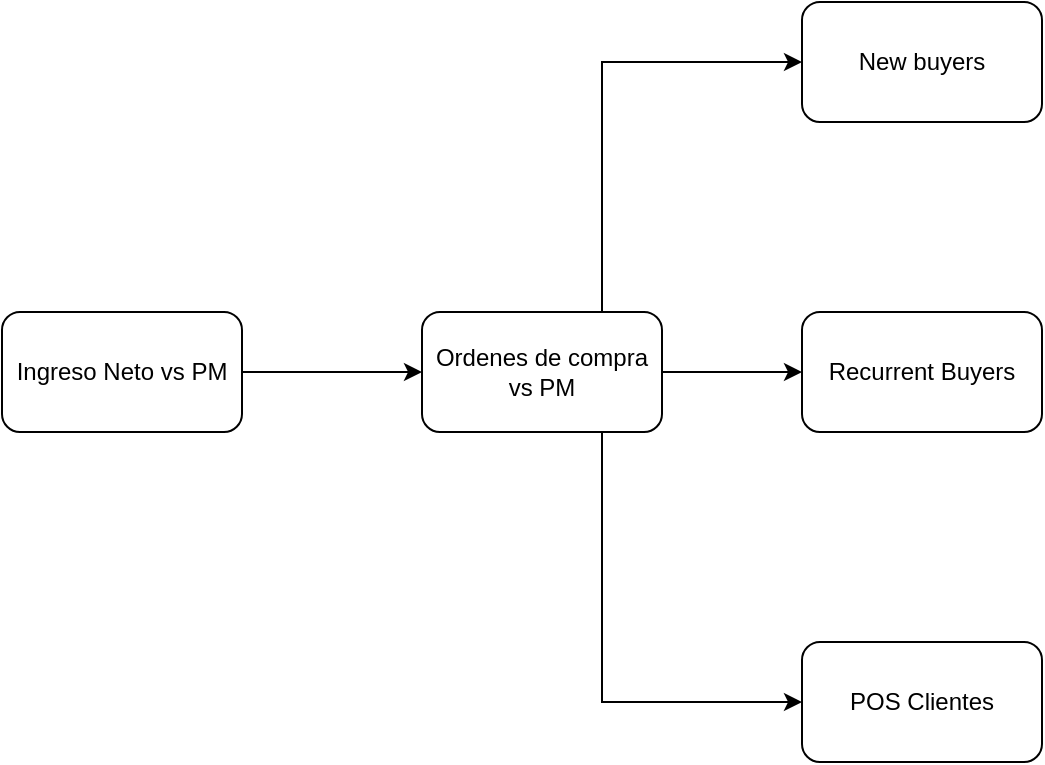 <mxfile version="27.0.9">
  <diagram name="Page-1" id="PjmBxSnyQkSnfbC_tVtb">
    <mxGraphModel dx="1665" dy="785" grid="1" gridSize="10" guides="1" tooltips="1" connect="1" arrows="1" fold="1" page="1" pageScale="1" pageWidth="1100" pageHeight="850" math="0" shadow="0">
      <root>
        <mxCell id="0" />
        <mxCell id="1" parent="0" />
        <mxCell id="aTSqrQptcaVGD0hUVj6n-9" style="edgeStyle=orthogonalEdgeStyle;rounded=0;orthogonalLoop=1;jettySize=auto;html=1;exitX=1;exitY=0.5;exitDx=0;exitDy=0;" edge="1" parent="1" source="aTSqrQptcaVGD0hUVj6n-1" target="aTSqrQptcaVGD0hUVj6n-2">
          <mxGeometry relative="1" as="geometry" />
        </mxCell>
        <mxCell id="aTSqrQptcaVGD0hUVj6n-1" value="Ingreso Neto vs PM" style="rounded=1;whiteSpace=wrap;html=1;" vertex="1" parent="1">
          <mxGeometry x="120" y="395" width="120" height="60" as="geometry" />
        </mxCell>
        <mxCell id="aTSqrQptcaVGD0hUVj6n-10" style="edgeStyle=orthogonalEdgeStyle;rounded=0;orthogonalLoop=1;jettySize=auto;html=1;exitX=1;exitY=0.5;exitDx=0;exitDy=0;" edge="1" parent="1" source="aTSqrQptcaVGD0hUVj6n-2" target="aTSqrQptcaVGD0hUVj6n-4">
          <mxGeometry relative="1" as="geometry" />
        </mxCell>
        <mxCell id="aTSqrQptcaVGD0hUVj6n-11" style="edgeStyle=orthogonalEdgeStyle;rounded=0;orthogonalLoop=1;jettySize=auto;html=1;exitX=0.75;exitY=0;exitDx=0;exitDy=0;entryX=0;entryY=0.5;entryDx=0;entryDy=0;" edge="1" parent="1" source="aTSqrQptcaVGD0hUVj6n-2" target="aTSqrQptcaVGD0hUVj6n-3">
          <mxGeometry relative="1" as="geometry" />
        </mxCell>
        <mxCell id="aTSqrQptcaVGD0hUVj6n-12" style="edgeStyle=orthogonalEdgeStyle;rounded=0;orthogonalLoop=1;jettySize=auto;html=1;exitX=0.75;exitY=1;exitDx=0;exitDy=0;entryX=0;entryY=0.5;entryDx=0;entryDy=0;" edge="1" parent="1" source="aTSqrQptcaVGD0hUVj6n-2" target="aTSqrQptcaVGD0hUVj6n-5">
          <mxGeometry relative="1" as="geometry" />
        </mxCell>
        <mxCell id="aTSqrQptcaVGD0hUVj6n-2" value="Ordenes de compra vs PM" style="rounded=1;whiteSpace=wrap;html=1;" vertex="1" parent="1">
          <mxGeometry x="330" y="395" width="120" height="60" as="geometry" />
        </mxCell>
        <mxCell id="aTSqrQptcaVGD0hUVj6n-3" value="New buyers" style="rounded=1;whiteSpace=wrap;html=1;" vertex="1" parent="1">
          <mxGeometry x="520" y="240" width="120" height="60" as="geometry" />
        </mxCell>
        <mxCell id="aTSqrQptcaVGD0hUVj6n-4" value="Recurrent Buyers" style="rounded=1;whiteSpace=wrap;html=1;" vertex="1" parent="1">
          <mxGeometry x="520" y="395" width="120" height="60" as="geometry" />
        </mxCell>
        <mxCell id="aTSqrQptcaVGD0hUVj6n-5" value="POS Clientes" style="rounded=1;whiteSpace=wrap;html=1;" vertex="1" parent="1">
          <mxGeometry x="520" y="560" width="120" height="60" as="geometry" />
        </mxCell>
      </root>
    </mxGraphModel>
  </diagram>
</mxfile>
